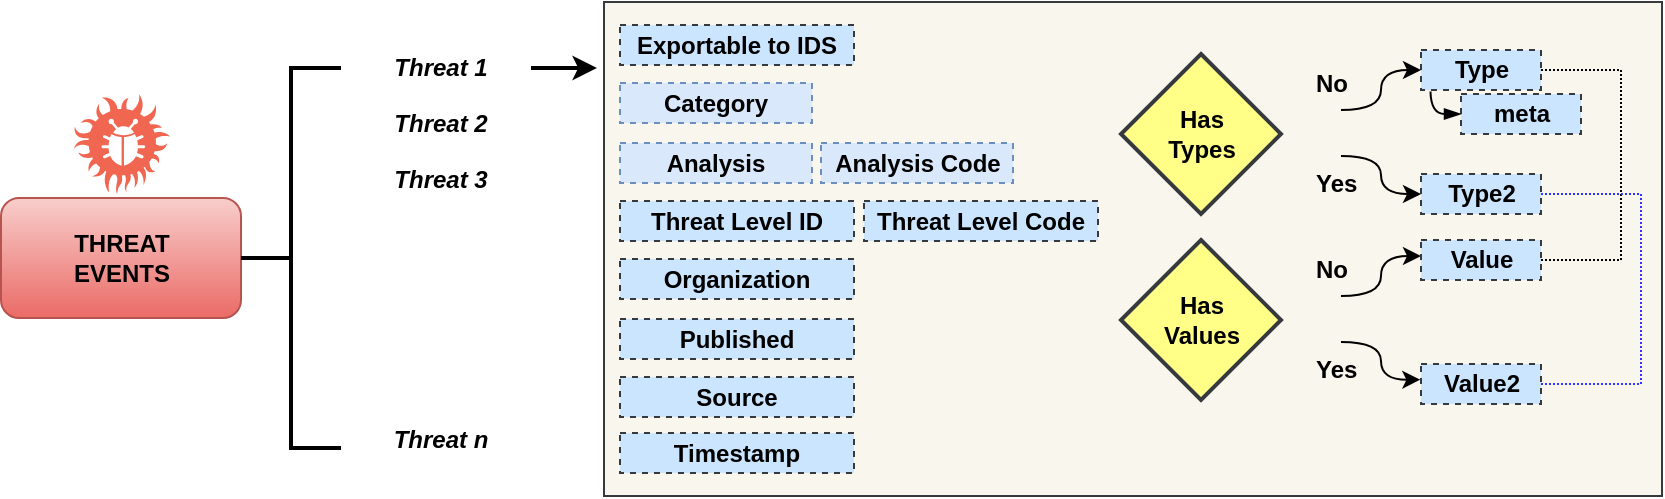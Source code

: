<mxfile version="10.5.4" type="github"><diagram id="emWqOnJ1STCL9mvrmFlL" name="Page-1"><mxGraphModel dx="1162" dy="641" grid="1" gridSize="10" guides="1" tooltips="1" connect="1" arrows="1" fold="1" page="1" pageScale="1" pageWidth="850" pageHeight="1100" math="0" shadow="0"><root><mxCell id="0"/><mxCell id="1" parent="0"/><mxCell id="KQsIl4Lqp_0Xg8bBg2lp-74" value="" style="group" vertex="1" connectable="0" parent="1"><mxGeometry x="10.5" y="83" width="830.5" height="247" as="geometry"/></mxCell><mxCell id="oefbQWlZAqjGiXVkckoq-38" value="" style="rounded=0;whiteSpace=wrap;html=1;align=center;fillColor=#f9f7ed;strokeColor=#36393d;" parent="KQsIl4Lqp_0Xg8bBg2lp-74" vertex="1"><mxGeometry x="301.5" width="529" height="247" as="geometry"/></mxCell><mxCell id="KQsIl4Lqp_0Xg8bBg2lp-71" value="" style="group" vertex="1" connectable="0" parent="KQsIl4Lqp_0Xg8bBg2lp-74"><mxGeometry y="21" width="298" height="210" as="geometry"/></mxCell><mxCell id="oefbQWlZAqjGiXVkckoq-10" value="&lt;div&gt;&lt;b&gt;THREAT&lt;/b&gt;&lt;/div&gt;&lt;div&gt;&lt;b&gt;EVENTS&lt;br&gt;&lt;/b&gt;&lt;/div&gt;" style="rounded=1;whiteSpace=wrap;html=1;fillColor=#f8cecc;strokeColor=#b85450;gradientColor=#ea6b66;" parent="KQsIl4Lqp_0Xg8bBg2lp-71" vertex="1"><mxGeometry y="77" width="120" height="60" as="geometry"/></mxCell><mxCell id="oefbQWlZAqjGiXVkckoq-9" value="" style="verticalLabelPosition=bottom;html=1;fillColor=#F06650;verticalAlign=top;align=center;shape=mxgraph.cisco_safe.threat.threat_a7;" parent="KQsIl4Lqp_0Xg8bBg2lp-71" vertex="1"><mxGeometry x="35.5" y="25" width="49" height="50" as="geometry"/></mxCell><mxCell id="oefbQWlZAqjGiXVkckoq-11" value="" style="strokeWidth=2;html=1;shape=mxgraph.flowchart.annotation_2;align=left;" parent="KQsIl4Lqp_0Xg8bBg2lp-71" vertex="1"><mxGeometry x="120" y="12" width="50" height="190" as="geometry"/></mxCell><mxCell id="oefbQWlZAqjGiXVkckoq-12" value="" style="shape=image;html=1;verticalAlign=top;verticalLabelPosition=bottom;labelBackgroundColor=#ffffff;imageAspect=0;aspect=fixed;image=https://cdn2.iconfinder.com/data/icons/font-awesome/1792/ellipsis-v-128.png" parent="KQsIl4Lqp_0Xg8bBg2lp-71" vertex="1"><mxGeometry x="203.5" y="107" width="30" height="30" as="geometry"/></mxCell><mxCell id="oefbQWlZAqjGiXVkckoq-18" value="" style="group" parent="KQsIl4Lqp_0Xg8bBg2lp-71" vertex="1" connectable="0"><mxGeometry x="170" y="28" width="97" height="24" as="geometry"/></mxCell><mxCell id="oefbQWlZAqjGiXVkckoq-14" value="" style="shape=image;html=1;verticalAlign=top;verticalLabelPosition=bottom;labelBackgroundColor=#ffffff;imageAspect=0;aspect=fixed;image=https://cdn2.iconfinder.com/data/icons/crystalproject/Open-Office-Icons/lc_symbolshapes.right-brace.png" parent="oefbQWlZAqjGiXVkckoq-18" vertex="1"><mxGeometry x="73" width="24" height="24" as="geometry"/></mxCell><mxCell id="oefbQWlZAqjGiXVkckoq-15" value="" style="shape=image;html=1;verticalAlign=top;verticalLabelPosition=bottom;labelBackgroundColor=#ffffff;imageAspect=0;aspect=fixed;image=https://cdn2.iconfinder.com/data/icons/crystalproject/Open-Office-Icons/lc_symbolshapes.left-brace.png" parent="oefbQWlZAqjGiXVkckoq-18" vertex="1"><mxGeometry width="24" height="24" as="geometry"/></mxCell><mxCell id="oefbQWlZAqjGiXVkckoq-17" value="&lt;i&gt;Threat 2&lt;/i&gt;" style="text;html=1;resizable=0;points=[];autosize=1;align=center;verticalAlign=top;spacingTop=-4;fontStyle=1" parent="oefbQWlZAqjGiXVkckoq-18" vertex="1"><mxGeometry x="19" y="2" width="60" height="20" as="geometry"/></mxCell><mxCell id="oefbQWlZAqjGiXVkckoq-19" value="" style="group" parent="KQsIl4Lqp_0Xg8bBg2lp-71" vertex="1" connectable="0"><mxGeometry x="170.5" width="97" height="24" as="geometry"/></mxCell><mxCell id="oefbQWlZAqjGiXVkckoq-20" value="" style="shape=image;html=1;verticalAlign=top;verticalLabelPosition=bottom;labelBackgroundColor=#ffffff;imageAspect=0;aspect=fixed;image=https://cdn2.iconfinder.com/data/icons/crystalproject/Open-Office-Icons/lc_symbolshapes.right-brace.png" parent="oefbQWlZAqjGiXVkckoq-19" vertex="1"><mxGeometry x="73" width="24" height="24" as="geometry"/></mxCell><mxCell id="oefbQWlZAqjGiXVkckoq-21" value="" style="shape=image;html=1;verticalAlign=top;verticalLabelPosition=bottom;labelBackgroundColor=#ffffff;imageAspect=0;aspect=fixed;image=https://cdn2.iconfinder.com/data/icons/crystalproject/Open-Office-Icons/lc_symbolshapes.left-brace.png" parent="oefbQWlZAqjGiXVkckoq-19" vertex="1"><mxGeometry width="24" height="24" as="geometry"/></mxCell><mxCell id="oefbQWlZAqjGiXVkckoq-22" value="&lt;i&gt;Threat 1&lt;/i&gt;" style="text;html=1;resizable=0;points=[];autosize=1;align=center;verticalAlign=top;spacingTop=-4;fontStyle=1" parent="oefbQWlZAqjGiXVkckoq-19" vertex="1"><mxGeometry x="19" y="2" width="60" height="20" as="geometry"/></mxCell><mxCell id="oefbQWlZAqjGiXVkckoq-23" value="" style="group" parent="KQsIl4Lqp_0Xg8bBg2lp-71" vertex="1" connectable="0"><mxGeometry x="170" y="56" width="97" height="24" as="geometry"/></mxCell><mxCell id="oefbQWlZAqjGiXVkckoq-24" value="" style="shape=image;html=1;verticalAlign=top;verticalLabelPosition=bottom;labelBackgroundColor=#ffffff;imageAspect=0;aspect=fixed;image=https://cdn2.iconfinder.com/data/icons/crystalproject/Open-Office-Icons/lc_symbolshapes.right-brace.png" parent="oefbQWlZAqjGiXVkckoq-23" vertex="1"><mxGeometry x="73" width="24" height="24" as="geometry"/></mxCell><mxCell id="oefbQWlZAqjGiXVkckoq-25" value="" style="shape=image;html=1;verticalAlign=top;verticalLabelPosition=bottom;labelBackgroundColor=#ffffff;imageAspect=0;aspect=fixed;image=https://cdn2.iconfinder.com/data/icons/crystalproject/Open-Office-Icons/lc_symbolshapes.left-brace.png" parent="oefbQWlZAqjGiXVkckoq-23" vertex="1"><mxGeometry width="24" height="24" as="geometry"/></mxCell><mxCell id="oefbQWlZAqjGiXVkckoq-26" value="&lt;i&gt;Threat 3&lt;/i&gt;" style="text;html=1;resizable=0;points=[];autosize=1;align=center;verticalAlign=top;spacingTop=-4;fontStyle=1" parent="oefbQWlZAqjGiXVkckoq-23" vertex="1"><mxGeometry x="19" y="2" width="60" height="20" as="geometry"/></mxCell><mxCell id="oefbQWlZAqjGiXVkckoq-27" value="" style="group" parent="KQsIl4Lqp_0Xg8bBg2lp-71" vertex="1" connectable="0"><mxGeometry x="170" y="186" width="97" height="24" as="geometry"/></mxCell><mxCell id="oefbQWlZAqjGiXVkckoq-28" value="" style="shape=image;html=1;verticalAlign=top;verticalLabelPosition=bottom;labelBackgroundColor=#ffffff;imageAspect=0;aspect=fixed;image=https://cdn2.iconfinder.com/data/icons/crystalproject/Open-Office-Icons/lc_symbolshapes.right-brace.png" parent="oefbQWlZAqjGiXVkckoq-27" vertex="1"><mxGeometry x="73" width="24" height="24" as="geometry"/></mxCell><mxCell id="oefbQWlZAqjGiXVkckoq-29" value="" style="shape=image;html=1;verticalAlign=top;verticalLabelPosition=bottom;labelBackgroundColor=#ffffff;imageAspect=0;aspect=fixed;image=https://cdn2.iconfinder.com/data/icons/crystalproject/Open-Office-Icons/lc_symbolshapes.left-brace.png" parent="oefbQWlZAqjGiXVkckoq-27" vertex="1"><mxGeometry width="24" height="24" as="geometry"/></mxCell><mxCell id="oefbQWlZAqjGiXVkckoq-30" value="&lt;i&gt;Threat n&lt;/i&gt;" style="text;html=1;resizable=0;points=[];autosize=1;align=center;verticalAlign=top;spacingTop=-4;fontStyle=1" parent="oefbQWlZAqjGiXVkckoq-27" vertex="1"><mxGeometry x="19" y="2" width="60" height="20" as="geometry"/></mxCell><mxCell id="oefbQWlZAqjGiXVkckoq-36" style="edgeStyle=orthogonalEdgeStyle;rounded=0;orthogonalLoop=1;jettySize=auto;html=1;exitX=1;exitY=0.5;exitDx=0;exitDy=0;strokeWidth=2;endArrow=classic;endFill=1;" parent="KQsIl4Lqp_0Xg8bBg2lp-71" edge="1"><mxGeometry relative="1" as="geometry"><mxPoint x="298" y="12" as="targetPoint"/><mxPoint x="265" y="12" as="sourcePoint"/></mxGeometry></mxCell><mxCell id="KQsIl4Lqp_0Xg8bBg2lp-72" value="" style="group" vertex="1" connectable="0" parent="KQsIl4Lqp_0Xg8bBg2lp-74"><mxGeometry x="560" y="24" width="260" height="199" as="geometry"/></mxCell><mxCell id="KQsIl4Lqp_0Xg8bBg2lp-68" value="" style="group" vertex="1" connectable="0" parent="KQsIl4Lqp_0Xg8bBg2lp-72"><mxGeometry width="260" height="199" as="geometry"/></mxCell><mxCell id="KQsIl4Lqp_0Xg8bBg2lp-4" value="&lt;b&gt;Type&lt;/b&gt;" style="rounded=0;whiteSpace=wrap;html=1;fillColor=#cce5ff;strokeColor=#36393d;dashed=1;" vertex="1" parent="KQsIl4Lqp_0Xg8bBg2lp-68"><mxGeometry x="150" width="60" height="20" as="geometry"/></mxCell><mxCell id="KQsIl4Lqp_0Xg8bBg2lp-5" value="&lt;b&gt;Type2&lt;/b&gt;" style="rounded=0;whiteSpace=wrap;html=1;fillColor=#cce5ff;strokeColor=#36393d;dashed=1;" vertex="1" parent="KQsIl4Lqp_0Xg8bBg2lp-68"><mxGeometry x="150" y="62" width="60" height="20" as="geometry"/></mxCell><mxCell id="KQsIl4Lqp_0Xg8bBg2lp-16" value="" style="group" vertex="1" connectable="0" parent="KQsIl4Lqp_0Xg8bBg2lp-68"><mxGeometry x="80" y="7" width="55" height="70" as="geometry"/></mxCell><mxCell id="KQsIl4Lqp_0Xg8bBg2lp-13" value="" style="shape=image;html=1;verticalAlign=top;verticalLabelPosition=bottom;labelBackgroundColor=#ffffff;imageAspect=0;aspect=fixed;image=https://cdn2.iconfinder.com/data/icons/electronics-17/24/electronics-18-128.png;direction=north;" vertex="1" parent="KQsIl4Lqp_0Xg8bBg2lp-16"><mxGeometry y="20" width="30" height="30" as="geometry"/></mxCell><mxCell id="KQsIl4Lqp_0Xg8bBg2lp-14" value="&lt;div align=&quot;center&quot;&gt;&lt;b&gt;Yes&lt;/b&gt;&lt;/div&gt;" style="text;html=1;resizable=0;points=[];autosize=1;align=left;verticalAlign=top;spacingTop=-4;" vertex="1" parent="KQsIl4Lqp_0Xg8bBg2lp-16"><mxGeometry x="15" y="50" width="40" height="20" as="geometry"/></mxCell><mxCell id="KQsIl4Lqp_0Xg8bBg2lp-15" value="&lt;div align=&quot;center&quot;&gt;&lt;b&gt;No&lt;/b&gt;&lt;/div&gt;" style="text;html=1;resizable=0;points=[];autosize=1;align=left;verticalAlign=top;spacingTop=-4;" vertex="1" parent="KQsIl4Lqp_0Xg8bBg2lp-16"><mxGeometry x="15.0" width="30" height="20" as="geometry"/></mxCell><mxCell id="KQsIl4Lqp_0Xg8bBg2lp-18" value="" style="curved=1;endArrow=classic;html=1;" edge="1" parent="KQsIl4Lqp_0Xg8bBg2lp-68"><mxGeometry width="50" height="50" relative="1" as="geometry"><mxPoint x="110" y="30" as="sourcePoint"/><mxPoint x="150" y="10" as="targetPoint"/><Array as="points"><mxPoint x="130" y="30"/><mxPoint x="130" y="10"/></Array></mxGeometry></mxCell><mxCell id="KQsIl4Lqp_0Xg8bBg2lp-19" value="" style="curved=1;endArrow=classic;html=1;entryX=0;entryY=0.5;entryDx=0;entryDy=0;" edge="1" parent="KQsIl4Lqp_0Xg8bBg2lp-68" target="KQsIl4Lqp_0Xg8bBg2lp-5"><mxGeometry width="50" height="50" relative="1" as="geometry"><mxPoint x="110" y="53" as="sourcePoint"/><mxPoint x="150" y="75" as="targetPoint"/><Array as="points"><mxPoint x="130" y="53"/><mxPoint x="130" y="72"/></Array></mxGeometry></mxCell><mxCell id="KQsIl4Lqp_0Xg8bBg2lp-28" value="&lt;b&gt;meta&lt;/b&gt;" style="rounded=0;whiteSpace=wrap;html=1;fillColor=#cce5ff;strokeColor=#36393d;dashed=1;" vertex="1" parent="KQsIl4Lqp_0Xg8bBg2lp-68"><mxGeometry x="170" y="22" width="60" height="20" as="geometry"/></mxCell><mxCell id="KQsIl4Lqp_0Xg8bBg2lp-35" value="" style="curved=1;endArrow=blockThin;html=1;entryX=0;entryY=0.5;entryDx=0;entryDy=0;exitX=0.079;exitY=1.038;exitDx=0;exitDy=0;exitPerimeter=0;endFill=1;" edge="1" parent="KQsIl4Lqp_0Xg8bBg2lp-68" source="KQsIl4Lqp_0Xg8bBg2lp-4" target="KQsIl4Lqp_0Xg8bBg2lp-28"><mxGeometry width="50" height="50" relative="1" as="geometry"><mxPoint x="150" y="20" as="sourcePoint"/><mxPoint x="170" y="40" as="targetPoint"/><Array as="points"><mxPoint x="155" y="32"/></Array></mxGeometry></mxCell><mxCell id="KQsIl4Lqp_0Xg8bBg2lp-44" value="&lt;div&gt;Has&lt;/div&gt;&lt;div&gt;Types&lt;br&gt;&lt;/div&gt;" style="rhombus;whiteSpace=wrap;html=1;align=center;strokeWidth=2;fontStyle=1;fillColor=#ffff88;strokeColor=#36393d;" vertex="1" parent="KQsIl4Lqp_0Xg8bBg2lp-68"><mxGeometry y="2" width="80" height="80" as="geometry"/></mxCell><mxCell id="KQsIl4Lqp_0Xg8bBg2lp-45" value="" style="group" vertex="1" connectable="0" parent="KQsIl4Lqp_0Xg8bBg2lp-68"><mxGeometry x="80" y="100" width="55" height="70" as="geometry"/></mxCell><mxCell id="KQsIl4Lqp_0Xg8bBg2lp-46" value="" style="shape=image;html=1;verticalAlign=top;verticalLabelPosition=bottom;labelBackgroundColor=#ffffff;imageAspect=0;aspect=fixed;image=https://cdn2.iconfinder.com/data/icons/electronics-17/24/electronics-18-128.png;direction=north;" vertex="1" parent="KQsIl4Lqp_0Xg8bBg2lp-45"><mxGeometry y="20" width="30" height="30" as="geometry"/></mxCell><mxCell id="KQsIl4Lqp_0Xg8bBg2lp-47" value="&lt;div align=&quot;center&quot;&gt;&lt;b&gt;Yes&lt;/b&gt;&lt;/div&gt;" style="text;html=1;resizable=0;points=[];autosize=1;align=left;verticalAlign=top;spacingTop=-4;" vertex="1" parent="KQsIl4Lqp_0Xg8bBg2lp-45"><mxGeometry x="15" y="50" width="40" height="20" as="geometry"/></mxCell><mxCell id="KQsIl4Lqp_0Xg8bBg2lp-48" value="&lt;div align=&quot;center&quot;&gt;&lt;b&gt;No&lt;/b&gt;&lt;/div&gt;" style="text;html=1;resizable=0;points=[];autosize=1;align=left;verticalAlign=top;spacingTop=-4;" vertex="1" parent="KQsIl4Lqp_0Xg8bBg2lp-45"><mxGeometry x="15.0" width="30" height="20" as="geometry"/></mxCell><mxCell id="KQsIl4Lqp_0Xg8bBg2lp-49" value="" style="curved=1;endArrow=classic;html=1;" edge="1" parent="KQsIl4Lqp_0Xg8bBg2lp-68"><mxGeometry width="50" height="50" relative="1" as="geometry"><mxPoint x="110.0" y="123" as="sourcePoint"/><mxPoint x="150.0" y="103" as="targetPoint"/><Array as="points"><mxPoint x="130" y="123"/><mxPoint x="130" y="103"/></Array></mxGeometry></mxCell><mxCell id="KQsIl4Lqp_0Xg8bBg2lp-50" value="" style="curved=1;endArrow=classic;html=1;entryX=0;entryY=0.5;entryDx=0;entryDy=0;" edge="1" parent="KQsIl4Lqp_0Xg8bBg2lp-68"><mxGeometry width="50" height="50" relative="1" as="geometry"><mxPoint x="110.0" y="146" as="sourcePoint"/><mxPoint x="149.667" y="164.833" as="targetPoint"/><Array as="points"><mxPoint x="130" y="146"/><mxPoint x="130" y="165"/></Array></mxGeometry></mxCell><mxCell id="KQsIl4Lqp_0Xg8bBg2lp-51" value="&lt;div&gt;Has&lt;/div&gt;Values" style="rhombus;whiteSpace=wrap;html=1;align=center;strokeWidth=2;fontStyle=1;fillColor=#ffff88;strokeColor=#36393d;" vertex="1" parent="KQsIl4Lqp_0Xg8bBg2lp-68"><mxGeometry y="95" width="80" height="80" as="geometry"/></mxCell><mxCell id="KQsIl4Lqp_0Xg8bBg2lp-58" value="" style="group" vertex="1" connectable="0" parent="KQsIl4Lqp_0Xg8bBg2lp-68"><mxGeometry x="150" y="95" width="85" height="104" as="geometry"/></mxCell><mxCell id="KQsIl4Lqp_0Xg8bBg2lp-26" value="&lt;b&gt;Value&lt;/b&gt;" style="rounded=0;whiteSpace=wrap;html=1;fillColor=#cce5ff;strokeColor=#36393d;dashed=1;" vertex="1" parent="KQsIl4Lqp_0Xg8bBg2lp-58"><mxGeometry width="60" height="20" as="geometry"/></mxCell><mxCell id="KQsIl4Lqp_0Xg8bBg2lp-27" value="&lt;b&gt;Value2&lt;/b&gt;" style="rounded=0;whiteSpace=wrap;html=1;fillColor=#cce5ff;strokeColor=#36393d;dashed=1;" vertex="1" parent="KQsIl4Lqp_0Xg8bBg2lp-58"><mxGeometry y="62" width="60" height="20" as="geometry"/></mxCell><mxCell id="KQsIl4Lqp_0Xg8bBg2lp-42" style="edgeStyle=none;rounded=0;orthogonalLoop=1;jettySize=auto;html=1;exitX=1;exitY=0.5;exitDx=0;exitDy=0;endArrow=none;endFill=0;dashed=1;dashPattern=1 1;entryX=1;entryY=0.5;entryDx=0;entryDy=0;" edge="1" parent="KQsIl4Lqp_0Xg8bBg2lp-68" source="KQsIl4Lqp_0Xg8bBg2lp-4" target="KQsIl4Lqp_0Xg8bBg2lp-26"><mxGeometry relative="1" as="geometry"><mxPoint x="210" y="129" as="targetPoint"/><Array as="points"><mxPoint x="250" y="10"/><mxPoint x="250" y="105"/></Array></mxGeometry></mxCell><mxCell id="KQsIl4Lqp_0Xg8bBg2lp-43" style="edgeStyle=none;rounded=0;orthogonalLoop=1;jettySize=auto;html=1;exitX=1;exitY=0.5;exitDx=0;exitDy=0;entryX=1;entryY=0.5;entryDx=0;entryDy=0;dashed=1;dashPattern=1 1;endArrow=none;endFill=0;fontColor=#000000;strokeColor=#3333FF;" edge="1" parent="KQsIl4Lqp_0Xg8bBg2lp-68" source="KQsIl4Lqp_0Xg8bBg2lp-5" target="KQsIl4Lqp_0Xg8bBg2lp-27"><mxGeometry relative="1" as="geometry"><Array as="points"><mxPoint x="260" y="72"/><mxPoint x="260" y="167"/></Array></mxGeometry></mxCell><mxCell id="KQsIl4Lqp_0Xg8bBg2lp-73" value="" style="group" vertex="1" connectable="0" parent="KQsIl4Lqp_0Xg8bBg2lp-74"><mxGeometry x="309.5" y="11.5" width="239" height="224" as="geometry"/></mxCell><mxCell id="KQsIl4Lqp_0Xg8bBg2lp-70" value="" style="group" vertex="1" connectable="0" parent="KQsIl4Lqp_0Xg8bBg2lp-73"><mxGeometry width="239" height="224" as="geometry"/></mxCell><mxCell id="KQsIl4Lqp_0Xg8bBg2lp-2" value="&lt;b&gt;Category&lt;/b&gt;" style="rounded=0;whiteSpace=wrap;html=1;fillColor=#dae8fc;strokeColor=#6c8ebf;dashed=1;" vertex="1" parent="KQsIl4Lqp_0Xg8bBg2lp-70"><mxGeometry y="29" width="96" height="20" as="geometry"/></mxCell><mxCell id="KQsIl4Lqp_0Xg8bBg2lp-3" value="&lt;div&gt;&lt;b&gt;Analysis&lt;/b&gt;&lt;/div&gt;" style="rounded=0;whiteSpace=wrap;html=1;fillColor=#dae8fc;strokeColor=#6c8ebf;dashed=1;" vertex="1" parent="KQsIl4Lqp_0Xg8bBg2lp-70"><mxGeometry y="59" width="96" height="20" as="geometry"/></mxCell><mxCell id="KQsIl4Lqp_0Xg8bBg2lp-23" value="Threat Level ID" style="rounded=0;whiteSpace=wrap;html=1;fillColor=#cce5ff;strokeColor=#36393d;dashed=1;fontStyle=1" vertex="1" parent="KQsIl4Lqp_0Xg8bBg2lp-70"><mxGeometry y="88" width="117" height="20" as="geometry"/></mxCell><mxCell id="KQsIl4Lqp_0Xg8bBg2lp-24" value="Threat Level Code" style="rounded=0;whiteSpace=wrap;html=1;fillColor=#cce5ff;strokeColor=#36393d;dashed=1;fontStyle=1" vertex="1" parent="KQsIl4Lqp_0Xg8bBg2lp-70"><mxGeometry x="122" y="88" width="117" height="20" as="geometry"/></mxCell><mxCell id="KQsIl4Lqp_0Xg8bBg2lp-60" value="Exportable to IDS" style="rounded=0;whiteSpace=wrap;html=1;fillColor=#cce5ff;strokeColor=#36393d;dashed=1;fontStyle=1" vertex="1" parent="KQsIl4Lqp_0Xg8bBg2lp-70"><mxGeometry width="117" height="20" as="geometry"/></mxCell><mxCell id="KQsIl4Lqp_0Xg8bBg2lp-61" value="&lt;span&gt;Organization&lt;/span&gt;" style="rounded=0;whiteSpace=wrap;html=1;fillColor=#cce5ff;strokeColor=#36393d;dashed=1;fontStyle=1;" vertex="1" parent="KQsIl4Lqp_0Xg8bBg2lp-70"><mxGeometry y="117" width="117" height="20" as="geometry"/></mxCell><mxCell id="KQsIl4Lqp_0Xg8bBg2lp-63" value="&lt;div&gt;&lt;b&gt;Analysis Code&lt;br&gt;&lt;/b&gt;&lt;/div&gt;" style="rounded=0;whiteSpace=wrap;html=1;fillColor=#dae8fc;strokeColor=#6c8ebf;dashed=1;" vertex="1" parent="KQsIl4Lqp_0Xg8bBg2lp-70"><mxGeometry x="100.5" y="59" width="96" height="20" as="geometry"/></mxCell><mxCell id="KQsIl4Lqp_0Xg8bBg2lp-64" value="Published" style="rounded=0;whiteSpace=wrap;html=1;fillColor=#cce5ff;strokeColor=#36393d;dashed=1;fontStyle=1;" vertex="1" parent="KQsIl4Lqp_0Xg8bBg2lp-70"><mxGeometry y="147" width="117" height="20" as="geometry"/></mxCell><mxCell id="KQsIl4Lqp_0Xg8bBg2lp-65" value="Source" style="rounded=0;whiteSpace=wrap;html=1;fillColor=#cce5ff;strokeColor=#36393d;dashed=1;fontStyle=1;" vertex="1" parent="KQsIl4Lqp_0Xg8bBg2lp-70"><mxGeometry y="176" width="117" height="20" as="geometry"/></mxCell><mxCell id="KQsIl4Lqp_0Xg8bBg2lp-69" value="Timestamp" style="rounded=0;whiteSpace=wrap;html=1;fillColor=#cce5ff;strokeColor=#36393d;dashed=1;fontStyle=1;" vertex="1" parent="KQsIl4Lqp_0Xg8bBg2lp-70"><mxGeometry y="204" width="117" height="20" as="geometry"/></mxCell></root></mxGraphModel></diagram></mxfile>